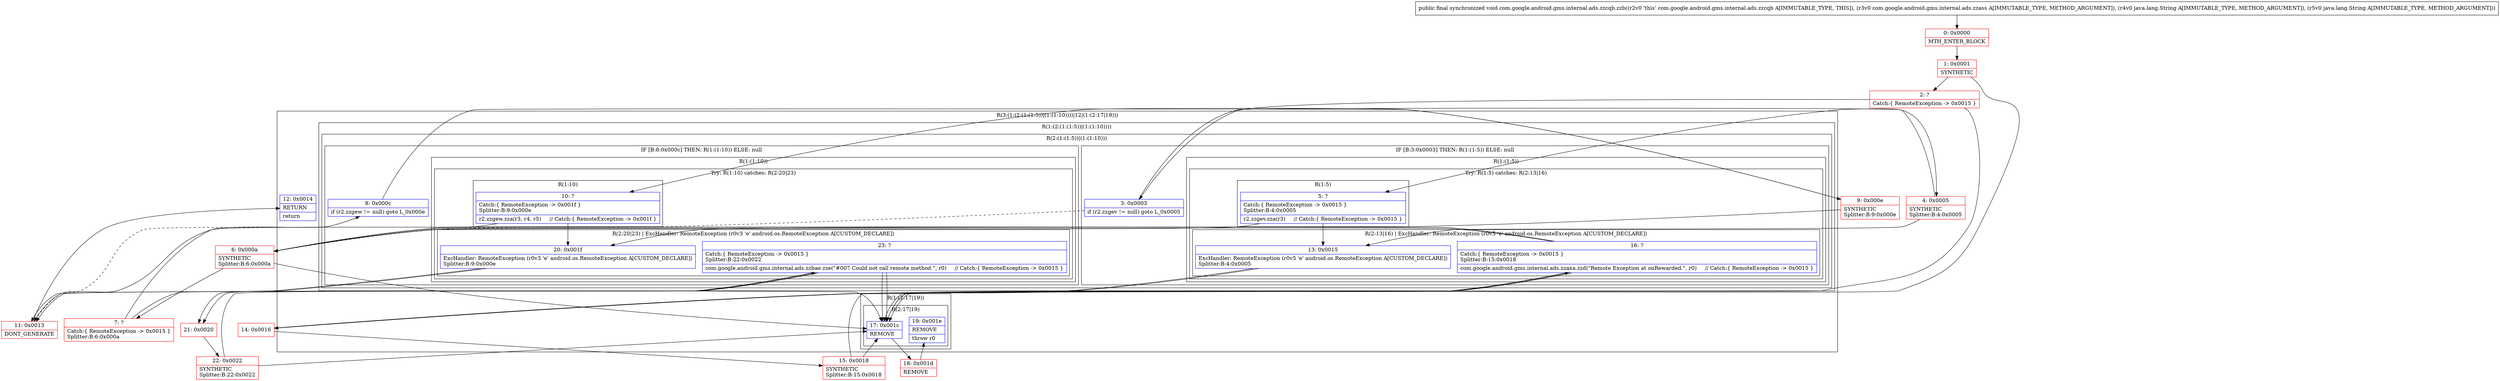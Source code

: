 digraph "CFG forcom.google.android.gms.internal.ads.zzcqb.zzb(Lcom\/google\/android\/gms\/internal\/ads\/zzass;Ljava\/lang\/String;Ljava\/lang\/String;)V" {
subgraph cluster_Region_1301300096 {
label = "R(3:(1:(2:(1:(1:5))|(1:(1:10))))|12|(1:(2:17|19)))";
node [shape=record,color=blue];
subgraph cluster_Region_144604787 {
label = "R(1:(2:(1:(1:5))|(1:(1:10))))";
node [shape=record,color=blue];
subgraph cluster_Region_82056413 {
label = "R(2:(1:(1:5))|(1:(1:10)))";
node [shape=record,color=blue];
subgraph cluster_IfRegion_303784247 {
label = "IF [B:3:0x0003] THEN: R(1:(1:5)) ELSE: null";
node [shape=record,color=blue];
Node_3 [shape=record,label="{3\:\ 0x0003|if (r2.zzgev != null) goto L_0x0005\l}"];
subgraph cluster_Region_1566096567 {
label = "R(1:(1:5))";
node [shape=record,color=blue];
subgraph cluster_TryCatchRegion_651050121 {
label = "Try: R(1:5) catches: R(2:13|16)";
node [shape=record,color=blue];
subgraph cluster_Region_36214385 {
label = "R(1:5)";
node [shape=record,color=blue];
Node_5 [shape=record,label="{5\:\ ?|Catch:\{ RemoteException \-\> 0x0015 \}\lSplitter:B:4:0x0005\l|r2.zzgev.zza(r3)     \/\/ Catch:\{ RemoteException \-\> 0x0015 \}\l}"];
}
subgraph cluster_Region_1265851866 {
label = "R(2:13|16) | ExcHandler: RemoteException (r0v5 'e' android.os.RemoteException A[CUSTOM_DECLARE])\l";
node [shape=record,color=blue];
Node_13 [shape=record,label="{13\:\ 0x0015|ExcHandler: RemoteException (r0v5 'e' android.os.RemoteException A[CUSTOM_DECLARE])\lSplitter:B:4:0x0005\l}"];
Node_16 [shape=record,label="{16\:\ ?|Catch:\{ RemoteException \-\> 0x0015 \}\lSplitter:B:15:0x0018\l|com.google.android.gms.internal.ads.zzaxa.zzd(\"Remote Exception at onRewarded.\", r0)     \/\/ Catch:\{ RemoteException \-\> 0x0015 \}\l}"];
}
}
}
}
subgraph cluster_IfRegion_1398205703 {
label = "IF [B:8:0x000c] THEN: R(1:(1:10)) ELSE: null";
node [shape=record,color=blue];
Node_8 [shape=record,label="{8\:\ 0x000c|if (r2.zzgew != null) goto L_0x000e\l}"];
subgraph cluster_Region_78358928 {
label = "R(1:(1:10))";
node [shape=record,color=blue];
subgraph cluster_TryCatchRegion_1115040874 {
label = "Try: R(1:10) catches: R(2:20|23)";
node [shape=record,color=blue];
subgraph cluster_Region_322581619 {
label = "R(1:10)";
node [shape=record,color=blue];
Node_10 [shape=record,label="{10\:\ ?|Catch:\{ RemoteException \-\> 0x001f \}\lSplitter:B:9:0x000e\l|r2.zzgew.zza(r3, r4, r5)     \/\/ Catch:\{ RemoteException \-\> 0x001f \}\l}"];
}
subgraph cluster_Region_2002832838 {
label = "R(2:20|23) | ExcHandler: RemoteException (r0v3 'e' android.os.RemoteException A[CUSTOM_DECLARE])\l";
node [shape=record,color=blue];
Node_20 [shape=record,label="{20\:\ 0x001f|ExcHandler: RemoteException (r0v3 'e' android.os.RemoteException A[CUSTOM_DECLARE])\lSplitter:B:9:0x000e\l}"];
Node_23 [shape=record,label="{23\:\ ?|Catch:\{ RemoteException \-\> 0x0015 \}\lSplitter:B:22:0x0022\l|com.google.android.gms.internal.ads.zzbae.zze(\"#007 Could not call remote method.\", r0)     \/\/ Catch:\{ RemoteException \-\> 0x0015 \}\l}"];
}
}
}
}
}
}
Node_12 [shape=record,label="{12\:\ 0x0014|RETURN\l|return\l}"];
subgraph cluster_Region_786308499 {
label = "R(1:(2:17|19))";
node [shape=record,color=blue];
subgraph cluster_Region_1563976030 {
label = "R(2:17|19)";
node [shape=record,color=blue];
Node_17 [shape=record,label="{17\:\ 0x001c|REMOVE\l}"];
Node_19 [shape=record,label="{19\:\ 0x001e|REMOVE\l|throw r0\l}"];
}
}
}
subgraph cluster_Region_1265851866 {
label = "R(2:13|16) | ExcHandler: RemoteException (r0v5 'e' android.os.RemoteException A[CUSTOM_DECLARE])\l";
node [shape=record,color=blue];
Node_13 [shape=record,label="{13\:\ 0x0015|ExcHandler: RemoteException (r0v5 'e' android.os.RemoteException A[CUSTOM_DECLARE])\lSplitter:B:4:0x0005\l}"];
Node_16 [shape=record,label="{16\:\ ?|Catch:\{ RemoteException \-\> 0x0015 \}\lSplitter:B:15:0x0018\l|com.google.android.gms.internal.ads.zzaxa.zzd(\"Remote Exception at onRewarded.\", r0)     \/\/ Catch:\{ RemoteException \-\> 0x0015 \}\l}"];
}
subgraph cluster_Region_2002832838 {
label = "R(2:20|23) | ExcHandler: RemoteException (r0v3 'e' android.os.RemoteException A[CUSTOM_DECLARE])\l";
node [shape=record,color=blue];
Node_20 [shape=record,label="{20\:\ 0x001f|ExcHandler: RemoteException (r0v3 'e' android.os.RemoteException A[CUSTOM_DECLARE])\lSplitter:B:9:0x000e\l}"];
Node_23 [shape=record,label="{23\:\ ?|Catch:\{ RemoteException \-\> 0x0015 \}\lSplitter:B:22:0x0022\l|com.google.android.gms.internal.ads.zzbae.zze(\"#007 Could not call remote method.\", r0)     \/\/ Catch:\{ RemoteException \-\> 0x0015 \}\l}"];
}
Node_0 [shape=record,color=red,label="{0\:\ 0x0000|MTH_ENTER_BLOCK\l}"];
Node_1 [shape=record,color=red,label="{1\:\ 0x0001|SYNTHETIC\l}"];
Node_2 [shape=record,color=red,label="{2\:\ ?|Catch:\{ RemoteException \-\> 0x0015 \}\l}"];
Node_4 [shape=record,color=red,label="{4\:\ 0x0005|SYNTHETIC\lSplitter:B:4:0x0005\l}"];
Node_6 [shape=record,color=red,label="{6\:\ 0x000a|SYNTHETIC\lSplitter:B:6:0x000a\l}"];
Node_7 [shape=record,color=red,label="{7\:\ ?|Catch:\{ RemoteException \-\> 0x0015 \}\lSplitter:B:6:0x000a\l}"];
Node_9 [shape=record,color=red,label="{9\:\ 0x000e|SYNTHETIC\lSplitter:B:9:0x000e\l}"];
Node_11 [shape=record,color=red,label="{11\:\ 0x0013|DONT_GENERATE\l}"];
Node_14 [shape=record,color=red,label="{14\:\ 0x0016}"];
Node_15 [shape=record,color=red,label="{15\:\ 0x0018|SYNTHETIC\lSplitter:B:15:0x0018\l}"];
Node_18 [shape=record,color=red,label="{18\:\ 0x001d|REMOVE\l}"];
Node_21 [shape=record,color=red,label="{21\:\ 0x0020}"];
Node_22 [shape=record,color=red,label="{22\:\ 0x0022|SYNTHETIC\lSplitter:B:22:0x0022\l}"];
MethodNode[shape=record,label="{public final synchronized void com.google.android.gms.internal.ads.zzcqb.zzb((r2v0 'this' com.google.android.gms.internal.ads.zzcqb A[IMMUTABLE_TYPE, THIS]), (r3v0 com.google.android.gms.internal.ads.zzass A[IMMUTABLE_TYPE, METHOD_ARGUMENT]), (r4v0 java.lang.String A[IMMUTABLE_TYPE, METHOD_ARGUMENT]), (r5v0 java.lang.String A[IMMUTABLE_TYPE, METHOD_ARGUMENT])) }"];
MethodNode -> Node_0;
Node_3 -> Node_4;
Node_3 -> Node_6[style=dashed];
Node_5 -> Node_6;
Node_5 -> Node_13;
Node_13 -> Node_14;
Node_16 -> Node_17;
Node_16 -> Node_6;
Node_8 -> Node_9;
Node_8 -> Node_11[style=dashed];
Node_10 -> Node_11;
Node_10 -> Node_20;
Node_20 -> Node_21;
Node_23 -> Node_17;
Node_23 -> Node_11;
Node_17 -> Node_18;
Node_13 -> Node_14;
Node_16 -> Node_17;
Node_16 -> Node_6;
Node_20 -> Node_21;
Node_23 -> Node_17;
Node_23 -> Node_11;
Node_0 -> Node_1;
Node_1 -> Node_2;
Node_1 -> Node_17;
Node_2 -> Node_3;
Node_2 -> Node_17;
Node_4 -> Node_5;
Node_4 -> Node_13;
Node_6 -> Node_7;
Node_6 -> Node_17;
Node_7 -> Node_8;
Node_7 -> Node_17;
Node_9 -> Node_10;
Node_9 -> Node_20;
Node_11 -> Node_12;
Node_14 -> Node_15;
Node_15 -> Node_16;
Node_15 -> Node_17;
Node_18 -> Node_19;
Node_21 -> Node_22;
Node_22 -> Node_23;
Node_22 -> Node_17;
}

